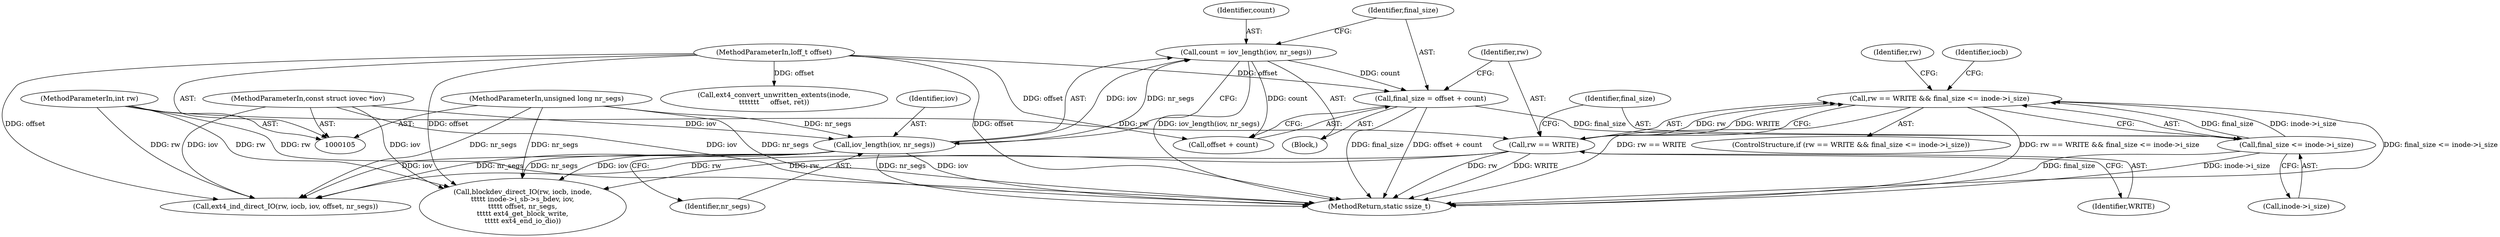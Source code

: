 digraph "0_linux_744692dc059845b2a3022119871846e74d4f6e11_6@API" {
"1000140" [label="(Call,rw == WRITE && final_size <= inode->i_size)"];
"1000141" [label="(Call,rw == WRITE)"];
"1000106" [label="(MethodParameterIn,int rw)"];
"1000144" [label="(Call,final_size <= inode->i_size)"];
"1000134" [label="(Call,final_size = offset + count)"];
"1000109" [label="(MethodParameterIn,loff_t offset)"];
"1000128" [label="(Call,count = iov_length(iov, nr_segs))"];
"1000130" [label="(Call,iov_length(iov, nr_segs))"];
"1000108" [label="(MethodParameterIn,const struct iovec *iov)"];
"1000110" [label="(MethodParameterIn,unsigned long nr_segs)"];
"1000142" [label="(Identifier,rw)"];
"1000267" [label="(Call,ext4_ind_direct_IO(rw, iocb, iov, offset, nr_segs))"];
"1000130" [label="(Call,iov_length(iov, nr_segs))"];
"1000139" [label="(ControlStructure,if (rw == WRITE && final_size <= inode->i_size))"];
"1000129" [label="(Identifier,count)"];
"1000111" [label="(Block,)"];
"1000268" [label="(Identifier,rw)"];
"1000106" [label="(MethodParameterIn,int rw)"];
"1000132" [label="(Identifier,nr_segs)"];
"1000273" [label="(MethodReturn,static ssize_t)"];
"1000143" [label="(Identifier,WRITE)"];
"1000134" [label="(Call,final_size = offset + count)"];
"1000108" [label="(MethodParameterIn,const struct iovec *iov)"];
"1000144" [label="(Call,final_size <= inode->i_size)"];
"1000141" [label="(Call,rw == WRITE)"];
"1000110" [label="(MethodParameterIn,unsigned long nr_segs)"];
"1000135" [label="(Identifier,final_size)"];
"1000128" [label="(Call,count = iov_length(iov, nr_segs))"];
"1000136" [label="(Call,offset + count)"];
"1000190" [label="(Call,blockdev_direct_IO(rw, iocb, inode,\n\t\t\t\t\t inode->i_sb->s_bdev, iov,\n\t\t\t\t\t offset, nr_segs,\n\t\t\t\t\t ext4_get_block_write,\n\t\t\t\t\t ext4_end_io_dio))"];
"1000109" [label="(MethodParameterIn,loff_t offset)"];
"1000152" [label="(Identifier,iocb)"];
"1000131" [label="(Identifier,iov)"];
"1000250" [label="(Call,ext4_convert_unwritten_extents(inode,\n\t\t\t\t\t\t\t     offset, ret))"];
"1000146" [label="(Call,inode->i_size)"];
"1000140" [label="(Call,rw == WRITE && final_size <= inode->i_size)"];
"1000145" [label="(Identifier,final_size)"];
"1000140" -> "1000139"  [label="AST: "];
"1000140" -> "1000141"  [label="CFG: "];
"1000140" -> "1000144"  [label="CFG: "];
"1000141" -> "1000140"  [label="AST: "];
"1000144" -> "1000140"  [label="AST: "];
"1000152" -> "1000140"  [label="CFG: "];
"1000268" -> "1000140"  [label="CFG: "];
"1000140" -> "1000273"  [label="DDG: rw == WRITE"];
"1000140" -> "1000273"  [label="DDG: rw == WRITE && final_size <= inode->i_size"];
"1000140" -> "1000273"  [label="DDG: final_size <= inode->i_size"];
"1000141" -> "1000140"  [label="DDG: rw"];
"1000141" -> "1000140"  [label="DDG: WRITE"];
"1000144" -> "1000140"  [label="DDG: final_size"];
"1000144" -> "1000140"  [label="DDG: inode->i_size"];
"1000141" -> "1000143"  [label="CFG: "];
"1000142" -> "1000141"  [label="AST: "];
"1000143" -> "1000141"  [label="AST: "];
"1000145" -> "1000141"  [label="CFG: "];
"1000141" -> "1000273"  [label="DDG: rw"];
"1000141" -> "1000273"  [label="DDG: WRITE"];
"1000106" -> "1000141"  [label="DDG: rw"];
"1000141" -> "1000190"  [label="DDG: rw"];
"1000141" -> "1000267"  [label="DDG: rw"];
"1000106" -> "1000105"  [label="AST: "];
"1000106" -> "1000273"  [label="DDG: rw"];
"1000106" -> "1000190"  [label="DDG: rw"];
"1000106" -> "1000267"  [label="DDG: rw"];
"1000144" -> "1000146"  [label="CFG: "];
"1000145" -> "1000144"  [label="AST: "];
"1000146" -> "1000144"  [label="AST: "];
"1000144" -> "1000273"  [label="DDG: final_size"];
"1000144" -> "1000273"  [label="DDG: inode->i_size"];
"1000134" -> "1000144"  [label="DDG: final_size"];
"1000134" -> "1000111"  [label="AST: "];
"1000134" -> "1000136"  [label="CFG: "];
"1000135" -> "1000134"  [label="AST: "];
"1000136" -> "1000134"  [label="AST: "];
"1000142" -> "1000134"  [label="CFG: "];
"1000134" -> "1000273"  [label="DDG: final_size"];
"1000134" -> "1000273"  [label="DDG: offset + count"];
"1000109" -> "1000134"  [label="DDG: offset"];
"1000128" -> "1000134"  [label="DDG: count"];
"1000109" -> "1000105"  [label="AST: "];
"1000109" -> "1000273"  [label="DDG: offset"];
"1000109" -> "1000136"  [label="DDG: offset"];
"1000109" -> "1000190"  [label="DDG: offset"];
"1000109" -> "1000250"  [label="DDG: offset"];
"1000109" -> "1000267"  [label="DDG: offset"];
"1000128" -> "1000111"  [label="AST: "];
"1000128" -> "1000130"  [label="CFG: "];
"1000129" -> "1000128"  [label="AST: "];
"1000130" -> "1000128"  [label="AST: "];
"1000135" -> "1000128"  [label="CFG: "];
"1000128" -> "1000273"  [label="DDG: iov_length(iov, nr_segs)"];
"1000130" -> "1000128"  [label="DDG: iov"];
"1000130" -> "1000128"  [label="DDG: nr_segs"];
"1000128" -> "1000136"  [label="DDG: count"];
"1000130" -> "1000132"  [label="CFG: "];
"1000131" -> "1000130"  [label="AST: "];
"1000132" -> "1000130"  [label="AST: "];
"1000130" -> "1000273"  [label="DDG: nr_segs"];
"1000130" -> "1000273"  [label="DDG: iov"];
"1000108" -> "1000130"  [label="DDG: iov"];
"1000110" -> "1000130"  [label="DDG: nr_segs"];
"1000130" -> "1000190"  [label="DDG: iov"];
"1000130" -> "1000190"  [label="DDG: nr_segs"];
"1000130" -> "1000267"  [label="DDG: iov"];
"1000130" -> "1000267"  [label="DDG: nr_segs"];
"1000108" -> "1000105"  [label="AST: "];
"1000108" -> "1000273"  [label="DDG: iov"];
"1000108" -> "1000190"  [label="DDG: iov"];
"1000108" -> "1000267"  [label="DDG: iov"];
"1000110" -> "1000105"  [label="AST: "];
"1000110" -> "1000273"  [label="DDG: nr_segs"];
"1000110" -> "1000190"  [label="DDG: nr_segs"];
"1000110" -> "1000267"  [label="DDG: nr_segs"];
}
